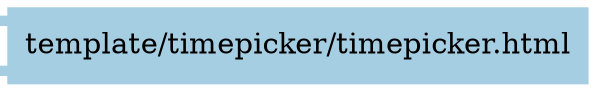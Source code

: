 digraph dependencies {
  node[shape="component",style="filled",colorscheme=paired12]


    node[shape="component"]
    "template/timepicker/timepicker.html"[label="template/timepicker/timepicker.html", color=1]

    


    node[shape="ellipse"]
    


    

    

    

    node[shape="cds"]
    

    









    node[shape="ellipse",style="filled", color=9]
    

    


    

    

    

    


}
